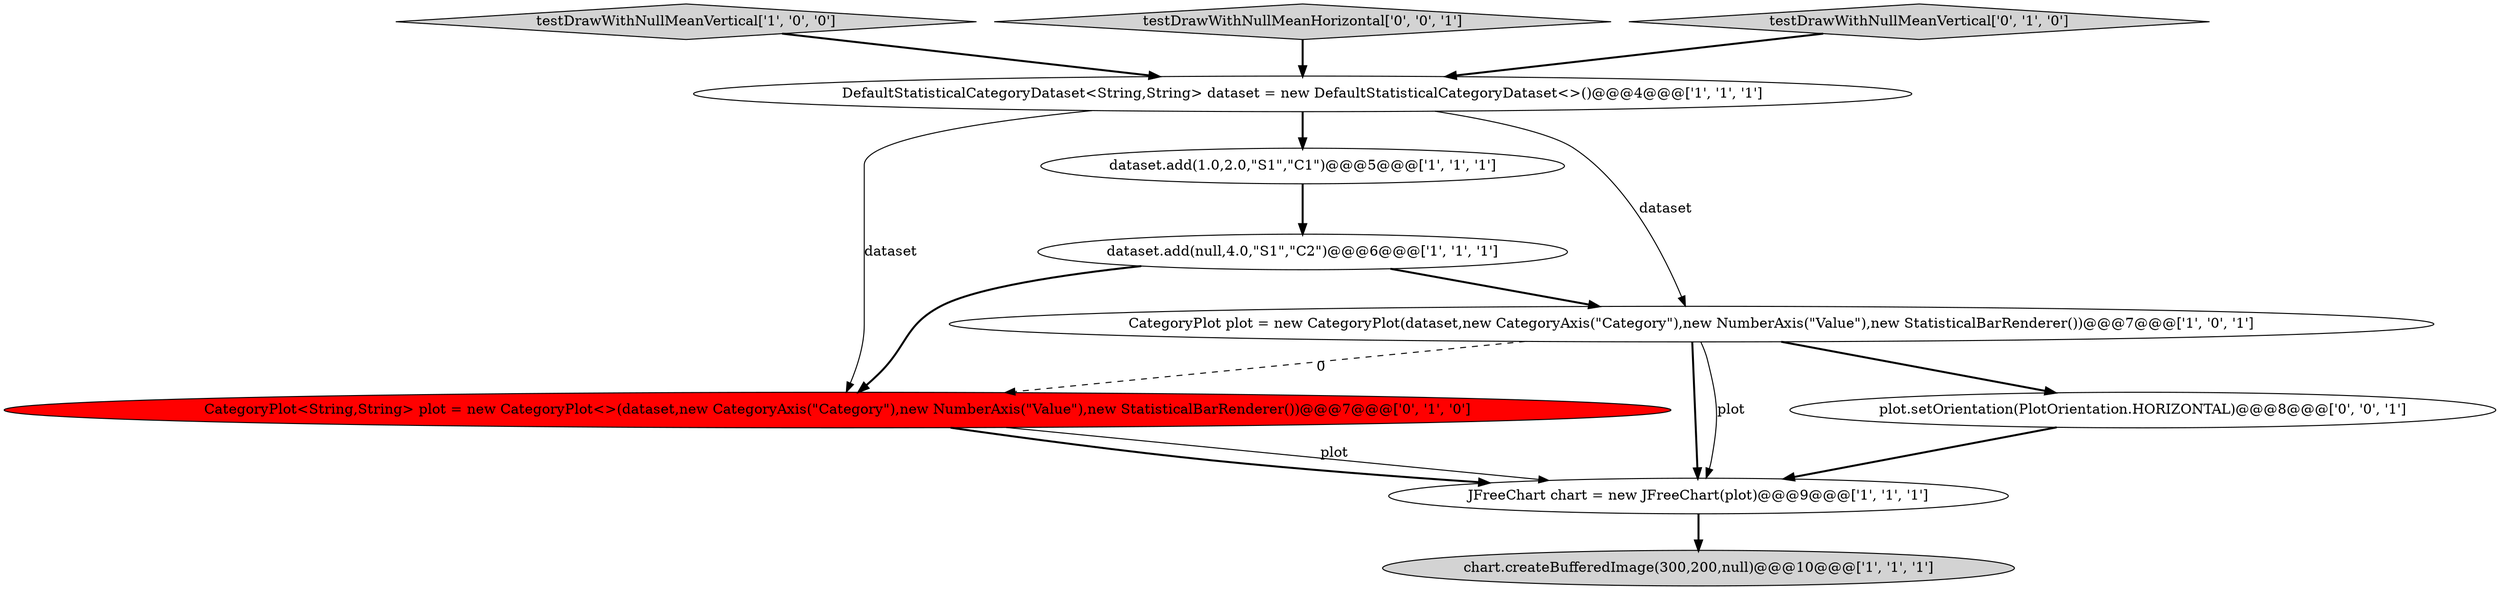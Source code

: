 digraph {
1 [style = filled, label = "chart.createBufferedImage(300,200,null)@@@10@@@['1', '1', '1']", fillcolor = lightgray, shape = ellipse image = "AAA0AAABBB1BBB"];
2 [style = filled, label = "testDrawWithNullMeanVertical['1', '0', '0']", fillcolor = lightgray, shape = diamond image = "AAA0AAABBB1BBB"];
9 [style = filled, label = "testDrawWithNullMeanHorizontal['0', '0', '1']", fillcolor = lightgray, shape = diamond image = "AAA0AAABBB3BBB"];
10 [style = filled, label = "plot.setOrientation(PlotOrientation.HORIZONTAL)@@@8@@@['0', '0', '1']", fillcolor = white, shape = ellipse image = "AAA0AAABBB3BBB"];
0 [style = filled, label = "dataset.add(null,4.0,\"S1\",\"C2\")@@@6@@@['1', '1', '1']", fillcolor = white, shape = ellipse image = "AAA0AAABBB1BBB"];
4 [style = filled, label = "dataset.add(1.0,2.0,\"S1\",\"C1\")@@@5@@@['1', '1', '1']", fillcolor = white, shape = ellipse image = "AAA0AAABBB1BBB"];
8 [style = filled, label = "CategoryPlot<String,String> plot = new CategoryPlot<>(dataset,new CategoryAxis(\"Category\"),new NumberAxis(\"Value\"),new StatisticalBarRenderer())@@@7@@@['0', '1', '0']", fillcolor = red, shape = ellipse image = "AAA1AAABBB2BBB"];
7 [style = filled, label = "testDrawWithNullMeanVertical['0', '1', '0']", fillcolor = lightgray, shape = diamond image = "AAA0AAABBB2BBB"];
5 [style = filled, label = "CategoryPlot plot = new CategoryPlot(dataset,new CategoryAxis(\"Category\"),new NumberAxis(\"Value\"),new StatisticalBarRenderer())@@@7@@@['1', '0', '1']", fillcolor = white, shape = ellipse image = "AAA0AAABBB1BBB"];
3 [style = filled, label = "DefaultStatisticalCategoryDataset<String,String> dataset = new DefaultStatisticalCategoryDataset<>()@@@4@@@['1', '1', '1']", fillcolor = white, shape = ellipse image = "AAA0AAABBB1BBB"];
6 [style = filled, label = "JFreeChart chart = new JFreeChart(plot)@@@9@@@['1', '1', '1']", fillcolor = white, shape = ellipse image = "AAA0AAABBB1BBB"];
5->8 [style = dashed, label="0"];
9->3 [style = bold, label=""];
6->1 [style = bold, label=""];
5->10 [style = bold, label=""];
8->6 [style = solid, label="plot"];
8->6 [style = bold, label=""];
5->6 [style = bold, label=""];
3->5 [style = solid, label="dataset"];
3->4 [style = bold, label=""];
10->6 [style = bold, label=""];
3->8 [style = solid, label="dataset"];
7->3 [style = bold, label=""];
2->3 [style = bold, label=""];
4->0 [style = bold, label=""];
0->5 [style = bold, label=""];
5->6 [style = solid, label="plot"];
0->8 [style = bold, label=""];
}
